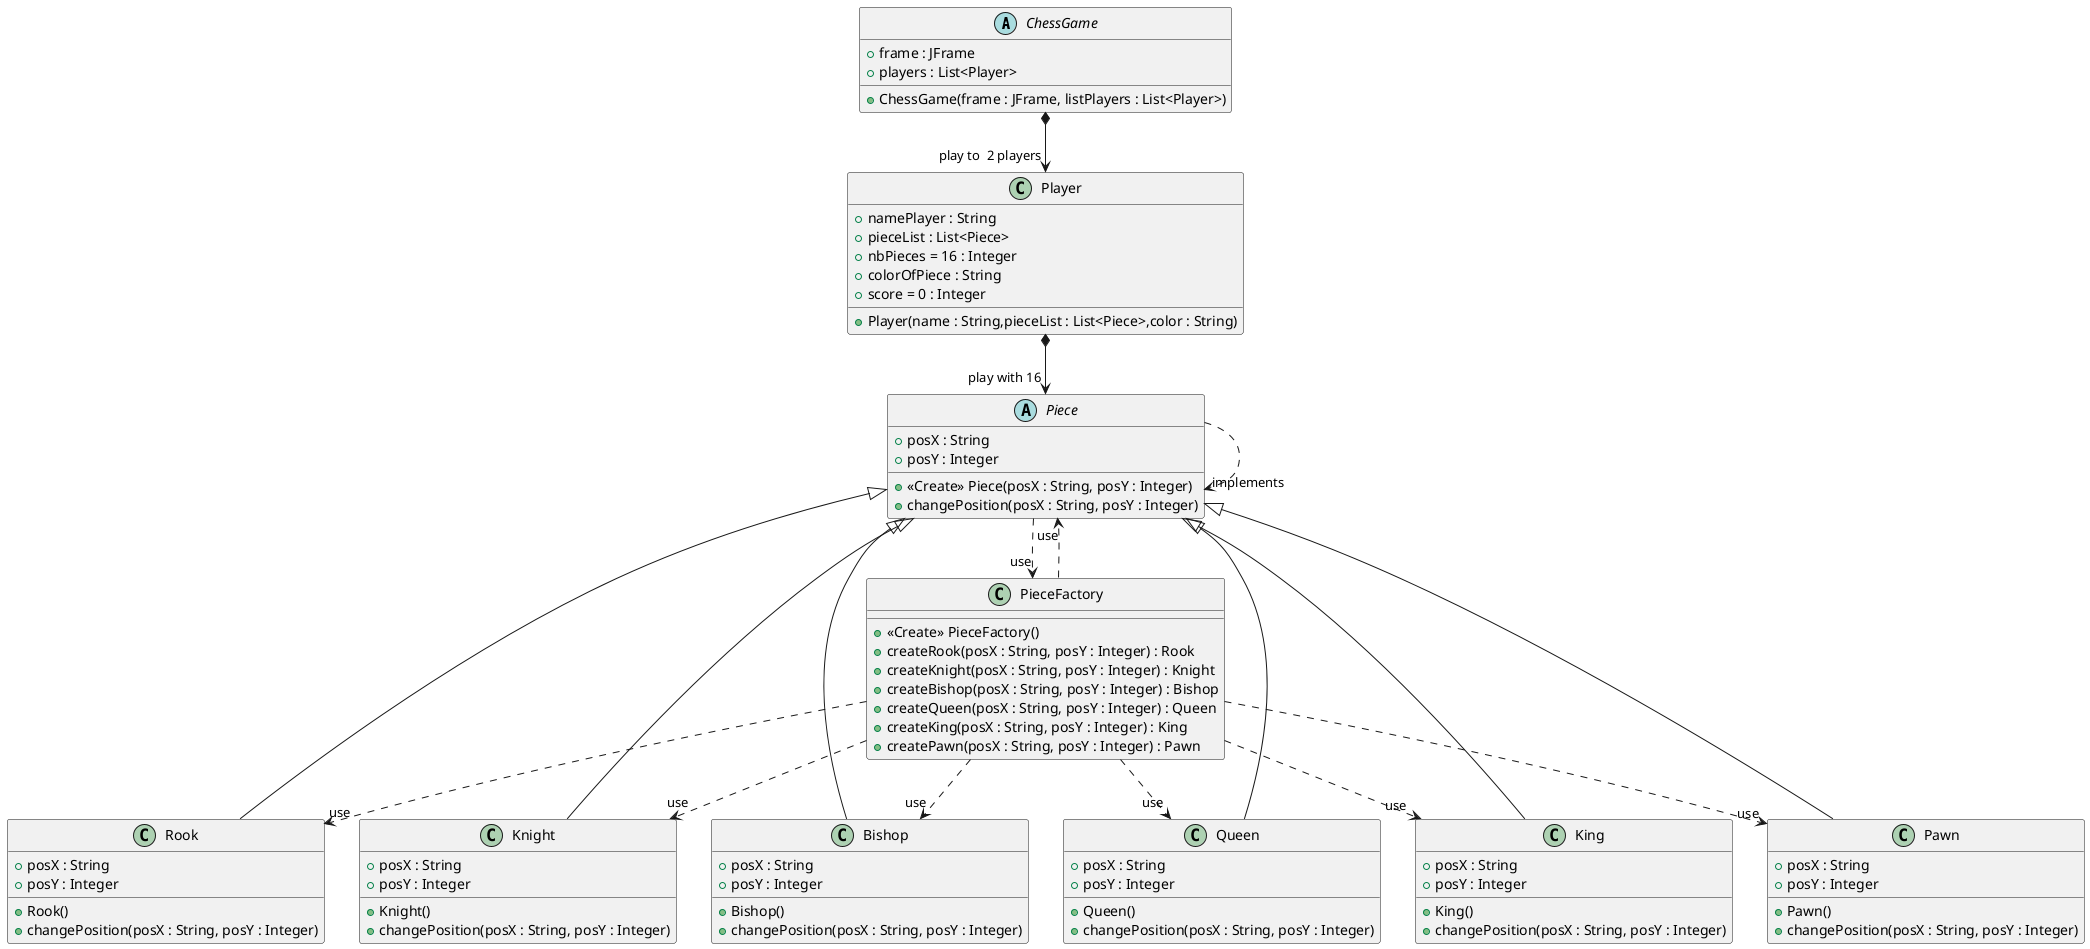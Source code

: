 @startuml
'https://plantuml.com/class-diagram

abstract class ChessGame
{
     + frame : JFrame
     + players : List<Player>
     + ChessGame(frame : JFrame, listPlayers : List<Player>)
}

class Player {
    + namePlayer : String
    + pieceList : List<Piece>
    + nbPieces = 16 : Integer
    + colorOfPiece : String
    + score = 0 : Integer
    + Player(name : String,pieceList : List<Piece>,color : String)
}


abstract class Piece
{
    + posX : String
    + posY : Integer
    + <<Create>> Piece(posX : String, posY : Integer)
    + changePosition(posX : String, posY : Integer)
}

class PieceFactory
{
    + <<Create>> PieceFactory()
    + createRook(posX : String, posY : Integer) : Rook
    + createKnight(posX : String, posY : Integer) : Knight
    + createBishop(posX : String, posY : Integer) : Bishop
    + createQueen(posX : String, posY : Integer) : Queen
    + createKing(posX : String, posY : Integer) : King
    + createPawn(posX : String, posY : Integer) : Pawn
}

class Rook
{
   + posX : String
   + posY : Integer
   + Rook()
   + changePosition(posX : String, posY : Integer)
}

class Knight
{
    + posX : String
    + posY : Integer
    + Knight()
    + changePosition(posX : String, posY : Integer)
}

class Bishop
{
    + posX : String
    + posY : Integer
    + Bishop()
    + changePosition(posX : String, posY : Integer)
}

class Queen
{
    + posX : String
    + posY : Integer
    + Queen()
    + changePosition(posX : String, posY : Integer)
}

class King
{
    + posX : String
    + posY : Integer
    + King()
    + changePosition(posX : String, posY : Integer)
}

class Pawn
{
    + posX : String
    + posY : Integer
    + Pawn()
    + changePosition(posX : String, posY : Integer)
}

Piece -.> "implements" Piece
Piece -.> "use" PieceFactory
PieceFactory -.> "use" Piece
PieceFactory -.> "use" Rook
PieceFactory -.> "use" Knight
PieceFactory -.> "use" Bishop
PieceFactory -.> "use" Queen
PieceFactory -.> "use" King
PieceFactory -.> "use" Pawn

Rook --|> Piece
Knight --|> Piece
Bishop --|> Piece
Queen --|> Piece
King --|> Piece
Pawn --|> Piece

ChessGame *--> "play to  2 players" Player
Player *--> "play with 16" Piece


@enduml